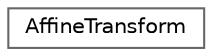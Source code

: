 digraph "Graphical Class Hierarchy"
{
 // LATEX_PDF_SIZE
  bgcolor="transparent";
  edge [fontname=Helvetica,fontsize=10,labelfontname=Helvetica,labelfontsize=10];
  node [fontname=Helvetica,fontsize=10,shape=box,height=0.2,width=0.4];
  rankdir="LR";
  Node0 [id="Node000000",label="AffineTransform",height=0.2,width=0.4,color="grey40", fillcolor="white", style="filled",URL="$structAffineTransform.html",tooltip=" "];
}
